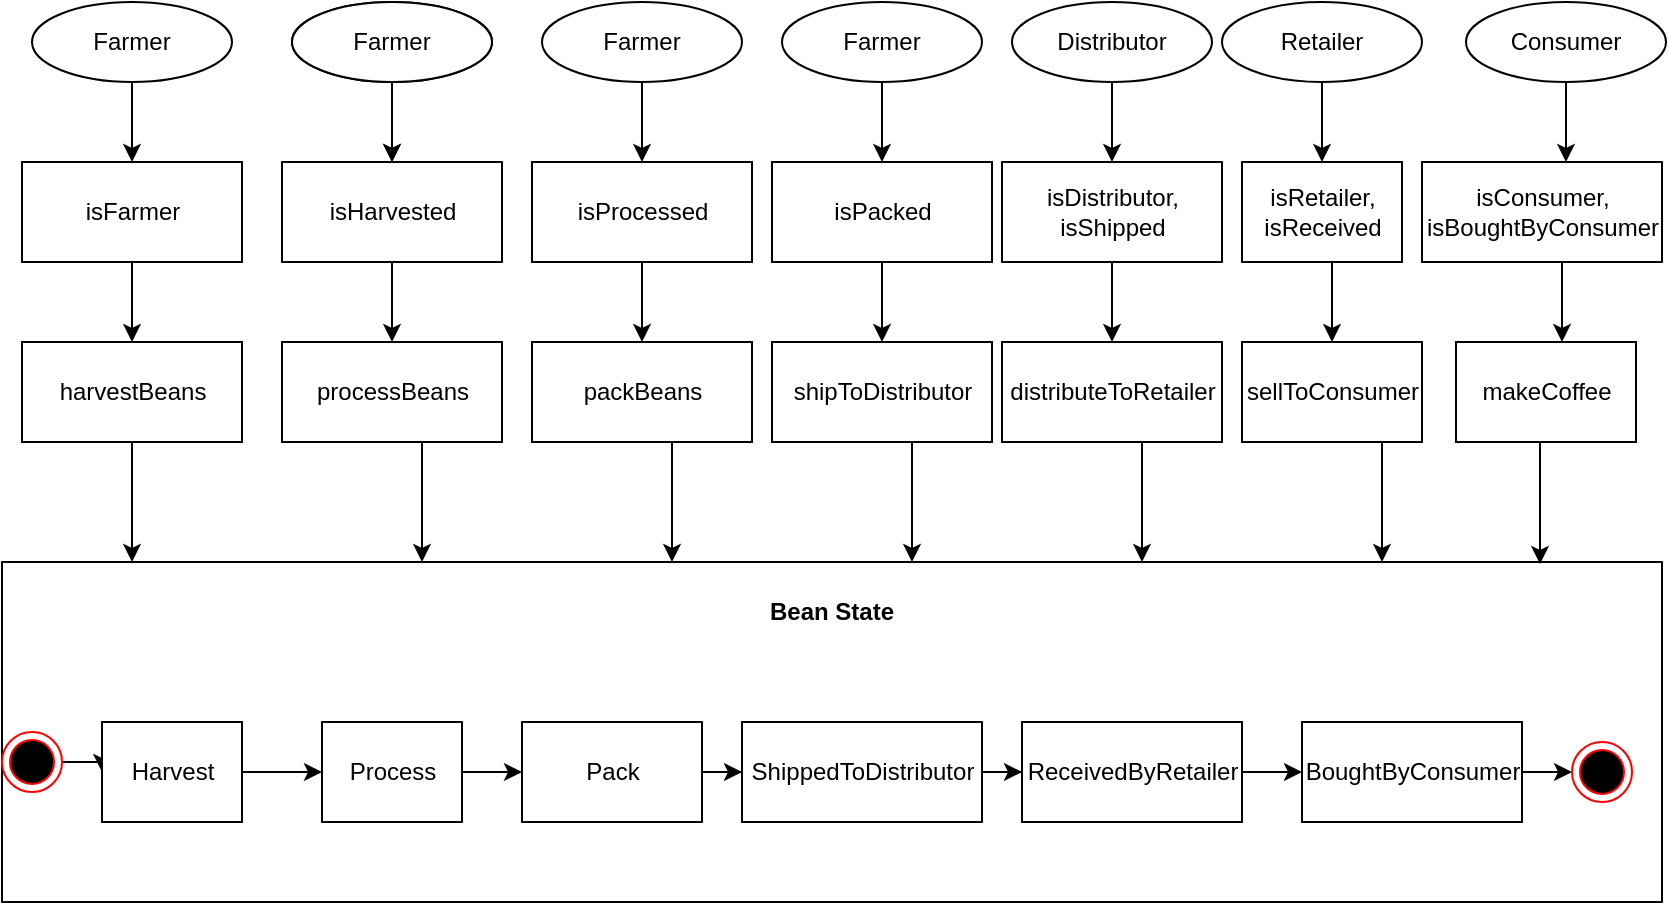 <mxfile version="14.6.13" type="device"><diagram id="v_803tlNgK0Ln6zPQ5iC" name="Page-1"><mxGraphModel dx="1422" dy="822" grid="1" gridSize="10" guides="1" tooltips="1" connect="1" arrows="1" fold="1" page="1" pageScale="1" pageWidth="850" pageHeight="1100" math="0" shadow="0"><root><mxCell id="0"/><mxCell id="1" parent="0"/><mxCell id="HXRueO-GMEF8Y12J6rS_-6" value="&lt;p style=&quot;margin: 0px ; margin-top: 4px ; text-align: center&quot;&gt;&lt;br&gt;&lt;b&gt;Bean State&lt;/b&gt;&lt;/p&gt;" style="verticalAlign=top;align=left;overflow=fill;fontSize=12;fontFamily=Helvetica;html=1;" parent="1" vertex="1"><mxGeometry x="10" y="450" width="830" height="170" as="geometry"/></mxCell><mxCell id="HXRueO-GMEF8Y12J6rS_-15" value="" style="edgeStyle=orthogonalEdgeStyle;rounded=0;orthogonalLoop=1;jettySize=auto;html=1;" parent="1" source="HXRueO-GMEF8Y12J6rS_-7" target="HXRueO-GMEF8Y12J6rS_-8" edge="1"><mxGeometry relative="1" as="geometry"/></mxCell><mxCell id="HXRueO-GMEF8Y12J6rS_-7" value="" style="ellipse;html=1;shape=endState;fillColor=#000000;strokeColor=#ff0000;direction=south;" parent="1" vertex="1"><mxGeometry x="10" y="535" width="30" height="30" as="geometry"/></mxCell><mxCell id="HXRueO-GMEF8Y12J6rS_-16" value="" style="edgeStyle=orthogonalEdgeStyle;rounded=0;orthogonalLoop=1;jettySize=auto;html=1;" parent="1" source="HXRueO-GMEF8Y12J6rS_-8" target="HXRueO-GMEF8Y12J6rS_-9" edge="1"><mxGeometry relative="1" as="geometry"/></mxCell><mxCell id="HXRueO-GMEF8Y12J6rS_-8" value="Harvest" style="html=1;" parent="1" vertex="1"><mxGeometry x="60" y="530" width="70" height="50" as="geometry"/></mxCell><mxCell id="HXRueO-GMEF8Y12J6rS_-17" value="" style="edgeStyle=orthogonalEdgeStyle;rounded=0;orthogonalLoop=1;jettySize=auto;html=1;" parent="1" source="HXRueO-GMEF8Y12J6rS_-9" target="HXRueO-GMEF8Y12J6rS_-10" edge="1"><mxGeometry relative="1" as="geometry"/></mxCell><mxCell id="HXRueO-GMEF8Y12J6rS_-9" value="Process" style="html=1;" parent="1" vertex="1"><mxGeometry x="170" y="530" width="70" height="50" as="geometry"/></mxCell><mxCell id="HXRueO-GMEF8Y12J6rS_-18" value="" style="edgeStyle=orthogonalEdgeStyle;rounded=0;orthogonalLoop=1;jettySize=auto;html=1;" parent="1" source="HXRueO-GMEF8Y12J6rS_-10" target="HXRueO-GMEF8Y12J6rS_-11" edge="1"><mxGeometry relative="1" as="geometry"/></mxCell><mxCell id="HXRueO-GMEF8Y12J6rS_-10" value="Pack" style="html=1;" parent="1" vertex="1"><mxGeometry x="270" y="530" width="90" height="50" as="geometry"/></mxCell><mxCell id="HXRueO-GMEF8Y12J6rS_-19" value="" style="edgeStyle=orthogonalEdgeStyle;rounded=0;orthogonalLoop=1;jettySize=auto;html=1;" parent="1" source="HXRueO-GMEF8Y12J6rS_-11" target="HXRueO-GMEF8Y12J6rS_-12" edge="1"><mxGeometry relative="1" as="geometry"/></mxCell><mxCell id="HXRueO-GMEF8Y12J6rS_-11" value="ShippedToDistributor" style="html=1;" parent="1" vertex="1"><mxGeometry x="380" y="530" width="120" height="50" as="geometry"/></mxCell><mxCell id="HXRueO-GMEF8Y12J6rS_-20" value="" style="edgeStyle=orthogonalEdgeStyle;rounded=0;orthogonalLoop=1;jettySize=auto;html=1;" parent="1" source="HXRueO-GMEF8Y12J6rS_-12" target="HXRueO-GMEF8Y12J6rS_-13" edge="1"><mxGeometry relative="1" as="geometry"/></mxCell><mxCell id="HXRueO-GMEF8Y12J6rS_-12" value="ReceivedByRetailer" style="html=1;" parent="1" vertex="1"><mxGeometry x="520" y="530" width="110" height="50" as="geometry"/></mxCell><mxCell id="HXRueO-GMEF8Y12J6rS_-21" value="" style="edgeStyle=orthogonalEdgeStyle;rounded=0;orthogonalLoop=1;jettySize=auto;html=1;" parent="1" source="HXRueO-GMEF8Y12J6rS_-13" target="HXRueO-GMEF8Y12J6rS_-14" edge="1"><mxGeometry relative="1" as="geometry"/></mxCell><mxCell id="HXRueO-GMEF8Y12J6rS_-13" value="BoughtByConsumer" style="html=1;" parent="1" vertex="1"><mxGeometry x="660" y="530" width="110" height="50" as="geometry"/></mxCell><mxCell id="HXRueO-GMEF8Y12J6rS_-14" value="" style="ellipse;html=1;shape=endState;fillColor=#000000;strokeColor=#ff0000;direction=south;" parent="1" vertex="1"><mxGeometry x="795" y="540" width="30" height="30" as="geometry"/></mxCell><mxCell id="HXRueO-GMEF8Y12J6rS_-35" value="" style="edgeStyle=orthogonalEdgeStyle;rounded=0;orthogonalLoop=1;jettySize=auto;html=1;" parent="1" source="HXRueO-GMEF8Y12J6rS_-23" target="HXRueO-GMEF8Y12J6rS_-24" edge="1"><mxGeometry relative="1" as="geometry"/></mxCell><mxCell id="HXRueO-GMEF8Y12J6rS_-23" value="Farmer" style="ellipse;whiteSpace=wrap;html=1;align=center;" parent="1" vertex="1"><mxGeometry x="25" y="170" width="100" height="40" as="geometry"/></mxCell><mxCell id="HXRueO-GMEF8Y12J6rS_-27" value="" style="edgeStyle=orthogonalEdgeStyle;rounded=0;orthogonalLoop=1;jettySize=auto;html=1;" parent="1" source="HXRueO-GMEF8Y12J6rS_-24" target="HXRueO-GMEF8Y12J6rS_-25" edge="1"><mxGeometry relative="1" as="geometry"/></mxCell><mxCell id="HXRueO-GMEF8Y12J6rS_-24" value="isFarmer" style="html=1;" parent="1" vertex="1"><mxGeometry x="20" y="250" width="110" height="50" as="geometry"/></mxCell><mxCell id="HXRueO-GMEF8Y12J6rS_-28" value="" style="edgeStyle=orthogonalEdgeStyle;rounded=0;orthogonalLoop=1;jettySize=auto;html=1;" parent="1" source="HXRueO-GMEF8Y12J6rS_-25" target="HXRueO-GMEF8Y12J6rS_-6" edge="1"><mxGeometry relative="1" as="geometry"><Array as="points"><mxPoint x="75" y="450"/><mxPoint x="75" y="450"/></Array></mxGeometry></mxCell><mxCell id="HXRueO-GMEF8Y12J6rS_-25" value="harvestBeans" style="html=1;" parent="1" vertex="1"><mxGeometry x="20" y="340" width="110" height="50" as="geometry"/></mxCell><mxCell id="HXRueO-GMEF8Y12J6rS_-37" value="" style="edgeStyle=orthogonalEdgeStyle;rounded=0;orthogonalLoop=1;jettySize=auto;html=1;" parent="1" source="HXRueO-GMEF8Y12J6rS_-30" target="HXRueO-GMEF8Y12J6rS_-32" edge="1"><mxGeometry relative="1" as="geometry"/></mxCell><mxCell id="HXRueO-GMEF8Y12J6rS_-30" value="Farmer" style="ellipse;whiteSpace=wrap;html=1;align=center;" parent="1" vertex="1"><mxGeometry x="155" y="170" width="100" height="40" as="geometry"/></mxCell><mxCell id="HXRueO-GMEF8Y12J6rS_-38" value="" style="edgeStyle=orthogonalEdgeStyle;rounded=0;orthogonalLoop=1;jettySize=auto;html=1;" parent="1" source="HXRueO-GMEF8Y12J6rS_-32" target="HXRueO-GMEF8Y12J6rS_-34" edge="1"><mxGeometry relative="1" as="geometry"/></mxCell><mxCell id="HXRueO-GMEF8Y12J6rS_-32" value="isHarvested" style="html=1;" parent="1" vertex="1"><mxGeometry x="150" y="250" width="110" height="50" as="geometry"/></mxCell><mxCell id="HXRueO-GMEF8Y12J6rS_-39" value="" style="edgeStyle=orthogonalEdgeStyle;rounded=0;orthogonalLoop=1;jettySize=auto;html=1;" parent="1" source="HXRueO-GMEF8Y12J6rS_-34" target="HXRueO-GMEF8Y12J6rS_-6" edge="1"><mxGeometry relative="1" as="geometry"><Array as="points"><mxPoint x="220" y="440"/><mxPoint x="220" y="440"/></Array></mxGeometry></mxCell><mxCell id="HXRueO-GMEF8Y12J6rS_-34" value="processBeans" style="html=1;" parent="1" vertex="1"><mxGeometry x="150" y="340" width="110" height="50" as="geometry"/></mxCell><mxCell id="HXRueO-GMEF8Y12J6rS_-42" value="Farmer" style="ellipse;whiteSpace=wrap;html=1;align=center;" parent="1" vertex="1"><mxGeometry x="155" y="170" width="100" height="40" as="geometry"/></mxCell><mxCell id="HXRueO-GMEF8Y12J6rS_-43" value="" style="edgeStyle=orthogonalEdgeStyle;rounded=0;orthogonalLoop=1;jettySize=auto;html=1;" parent="1" source="HXRueO-GMEF8Y12J6rS_-42" edge="1"><mxGeometry relative="1" as="geometry"><mxPoint x="205" y="250" as="targetPoint"/></mxGeometry></mxCell><mxCell id="HXRueO-GMEF8Y12J6rS_-44" value="" style="edgeStyle=orthogonalEdgeStyle;rounded=0;orthogonalLoop=1;jettySize=auto;html=1;" parent="1" source="HXRueO-GMEF8Y12J6rS_-45" target="HXRueO-GMEF8Y12J6rS_-47" edge="1"><mxGeometry relative="1" as="geometry"/></mxCell><mxCell id="HXRueO-GMEF8Y12J6rS_-45" value="isProcessed" style="html=1;" parent="1" vertex="1"><mxGeometry x="275" y="250" width="110" height="50" as="geometry"/></mxCell><mxCell id="HXRueO-GMEF8Y12J6rS_-46" value="" style="edgeStyle=orthogonalEdgeStyle;rounded=0;orthogonalLoop=1;jettySize=auto;html=1;" parent="1" source="HXRueO-GMEF8Y12J6rS_-47" edge="1"><mxGeometry relative="1" as="geometry"><mxPoint x="345" y="450" as="targetPoint"/><Array as="points"><mxPoint x="345" y="440"/><mxPoint x="345" y="440"/></Array></mxGeometry></mxCell><mxCell id="HXRueO-GMEF8Y12J6rS_-47" value="packBeans" style="html=1;" parent="1" vertex="1"><mxGeometry x="275" y="340" width="110" height="50" as="geometry"/></mxCell><mxCell id="HXRueO-GMEF8Y12J6rS_-48" value="Farmer" style="ellipse;whiteSpace=wrap;html=1;align=center;" parent="1" vertex="1"><mxGeometry x="280" y="170" width="100" height="40" as="geometry"/></mxCell><mxCell id="HXRueO-GMEF8Y12J6rS_-49" value="" style="edgeStyle=orthogonalEdgeStyle;rounded=0;orthogonalLoop=1;jettySize=auto;html=1;" parent="1" source="HXRueO-GMEF8Y12J6rS_-48" edge="1"><mxGeometry relative="1" as="geometry"><mxPoint x="330" y="250" as="targetPoint"/></mxGeometry></mxCell><mxCell id="HXRueO-GMEF8Y12J6rS_-50" value="" style="edgeStyle=orthogonalEdgeStyle;rounded=0;orthogonalLoop=1;jettySize=auto;html=1;" parent="1" source="HXRueO-GMEF8Y12J6rS_-51" target="HXRueO-GMEF8Y12J6rS_-53" edge="1"><mxGeometry relative="1" as="geometry"/></mxCell><mxCell id="HXRueO-GMEF8Y12J6rS_-51" value="isPacked" style="html=1;" parent="1" vertex="1"><mxGeometry x="395" y="250" width="110" height="50" as="geometry"/></mxCell><mxCell id="HXRueO-GMEF8Y12J6rS_-52" value="" style="edgeStyle=orthogonalEdgeStyle;rounded=0;orthogonalLoop=1;jettySize=auto;html=1;" parent="1" source="HXRueO-GMEF8Y12J6rS_-53" edge="1"><mxGeometry relative="1" as="geometry"><mxPoint x="465" y="450" as="targetPoint"/><Array as="points"><mxPoint x="465" y="440"/><mxPoint x="465" y="440"/></Array></mxGeometry></mxCell><mxCell id="HXRueO-GMEF8Y12J6rS_-53" value="shipToDistributor" style="html=1;" parent="1" vertex="1"><mxGeometry x="395" y="340" width="110" height="50" as="geometry"/></mxCell><mxCell id="HXRueO-GMEF8Y12J6rS_-54" value="Farmer" style="ellipse;whiteSpace=wrap;html=1;align=center;" parent="1" vertex="1"><mxGeometry x="400" y="170" width="100" height="40" as="geometry"/></mxCell><mxCell id="HXRueO-GMEF8Y12J6rS_-55" value="" style="edgeStyle=orthogonalEdgeStyle;rounded=0;orthogonalLoop=1;jettySize=auto;html=1;" parent="1" source="HXRueO-GMEF8Y12J6rS_-54" edge="1"><mxGeometry relative="1" as="geometry"><mxPoint x="450" y="250" as="targetPoint"/></mxGeometry></mxCell><mxCell id="HXRueO-GMEF8Y12J6rS_-56" value="" style="edgeStyle=orthogonalEdgeStyle;rounded=0;orthogonalLoop=1;jettySize=auto;html=1;" parent="1" source="HXRueO-GMEF8Y12J6rS_-57" target="HXRueO-GMEF8Y12J6rS_-59" edge="1"><mxGeometry relative="1" as="geometry"/></mxCell><mxCell id="HXRueO-GMEF8Y12J6rS_-57" value="isDistributor, &lt;br&gt;isShipped" style="html=1;" parent="1" vertex="1"><mxGeometry x="510" y="250" width="110" height="50" as="geometry"/></mxCell><mxCell id="HXRueO-GMEF8Y12J6rS_-58" value="" style="edgeStyle=orthogonalEdgeStyle;rounded=0;orthogonalLoop=1;jettySize=auto;html=1;" parent="1" source="HXRueO-GMEF8Y12J6rS_-59" edge="1"><mxGeometry relative="1" as="geometry"><mxPoint x="580" y="450" as="targetPoint"/><Array as="points"><mxPoint x="580" y="440"/><mxPoint x="580" y="440"/></Array></mxGeometry></mxCell><mxCell id="HXRueO-GMEF8Y12J6rS_-59" value="distributeToRetailer" style="html=1;" parent="1" vertex="1"><mxGeometry x="510" y="340" width="110" height="50" as="geometry"/></mxCell><mxCell id="HXRueO-GMEF8Y12J6rS_-60" value="Distributor" style="ellipse;whiteSpace=wrap;html=1;align=center;" parent="1" vertex="1"><mxGeometry x="515" y="170" width="100" height="40" as="geometry"/></mxCell><mxCell id="HXRueO-GMEF8Y12J6rS_-61" value="" style="edgeStyle=orthogonalEdgeStyle;rounded=0;orthogonalLoop=1;jettySize=auto;html=1;" parent="1" source="HXRueO-GMEF8Y12J6rS_-60" edge="1"><mxGeometry relative="1" as="geometry"><mxPoint x="565" y="250" as="targetPoint"/></mxGeometry></mxCell><mxCell id="HXRueO-GMEF8Y12J6rS_-62" value="" style="edgeStyle=orthogonalEdgeStyle;rounded=0;orthogonalLoop=1;jettySize=auto;html=1;" parent="1" source="HXRueO-GMEF8Y12J6rS_-63" target="HXRueO-GMEF8Y12J6rS_-65" edge="1"><mxGeometry relative="1" as="geometry"><Array as="points"><mxPoint x="675" y="310"/><mxPoint x="675" y="310"/></Array></mxGeometry></mxCell><mxCell id="HXRueO-GMEF8Y12J6rS_-63" value="isRetailer, &lt;br&gt;isReceived" style="html=1;" parent="1" vertex="1"><mxGeometry x="630" y="250" width="80" height="50" as="geometry"/></mxCell><mxCell id="HXRueO-GMEF8Y12J6rS_-64" value="" style="edgeStyle=orthogonalEdgeStyle;rounded=0;orthogonalLoop=1;jettySize=auto;html=1;" parent="1" source="HXRueO-GMEF8Y12J6rS_-65" edge="1"><mxGeometry relative="1" as="geometry"><mxPoint x="700" y="450" as="targetPoint"/><Array as="points"><mxPoint x="700" y="440"/><mxPoint x="700" y="440"/></Array></mxGeometry></mxCell><mxCell id="HXRueO-GMEF8Y12J6rS_-65" value="sellToConsumer" style="html=1;" parent="1" vertex="1"><mxGeometry x="630" y="340" width="90" height="50" as="geometry"/></mxCell><mxCell id="HXRueO-GMEF8Y12J6rS_-66" value="Retailer" style="ellipse;whiteSpace=wrap;html=1;align=center;" parent="1" vertex="1"><mxGeometry x="620" y="170" width="100" height="40" as="geometry"/></mxCell><mxCell id="HXRueO-GMEF8Y12J6rS_-67" value="" style="edgeStyle=orthogonalEdgeStyle;rounded=0;orthogonalLoop=1;jettySize=auto;html=1;entryX=0.5;entryY=0;entryDx=0;entryDy=0;" parent="1" source="HXRueO-GMEF8Y12J6rS_-66" target="HXRueO-GMEF8Y12J6rS_-63" edge="1"><mxGeometry relative="1" as="geometry"><mxPoint x="685" y="250" as="targetPoint"/></mxGeometry></mxCell><mxCell id="0C0RGT74ZZ_3xuNneD5e-6" value="" style="edgeStyle=orthogonalEdgeStyle;rounded=0;orthogonalLoop=1;jettySize=auto;html=1;" edge="1" parent="1" source="HXRueO-GMEF8Y12J6rS_-69" target="HXRueO-GMEF8Y12J6rS_-71"><mxGeometry relative="1" as="geometry"><Array as="points"><mxPoint x="790" y="330"/><mxPoint x="790" y="330"/></Array></mxGeometry></mxCell><mxCell id="HXRueO-GMEF8Y12J6rS_-69" value="isConsumer, &lt;br&gt;isBoughtByConsumer" style="html=1;" parent="1" vertex="1"><mxGeometry x="720" y="250" width="120" height="50" as="geometry"/></mxCell><mxCell id="HXRueO-GMEF8Y12J6rS_-70" value="" style="edgeStyle=orthogonalEdgeStyle;rounded=0;orthogonalLoop=1;jettySize=auto;html=1;" parent="1" source="HXRueO-GMEF8Y12J6rS_-71" edge="1"><mxGeometry relative="1" as="geometry"><mxPoint x="779" y="451" as="targetPoint"/><Array as="points"><mxPoint x="779" y="420"/><mxPoint x="779" y="420"/></Array></mxGeometry></mxCell><mxCell id="HXRueO-GMEF8Y12J6rS_-71" value="makeCoffee" style="html=1;" parent="1" vertex="1"><mxGeometry x="737" y="340" width="90" height="50" as="geometry"/></mxCell><mxCell id="HXRueO-GMEF8Y12J6rS_-72" value="Consumer" style="ellipse;whiteSpace=wrap;html=1;align=center;" parent="1" vertex="1"><mxGeometry x="742" y="170" width="100" height="40" as="geometry"/></mxCell><mxCell id="HXRueO-GMEF8Y12J6rS_-73" value="" style="edgeStyle=orthogonalEdgeStyle;rounded=0;orthogonalLoop=1;jettySize=auto;html=1;" parent="1" source="HXRueO-GMEF8Y12J6rS_-72" edge="1"><mxGeometry relative="1" as="geometry"><mxPoint x="792" y="250" as="targetPoint"/></mxGeometry></mxCell></root></mxGraphModel></diagram></mxfile>